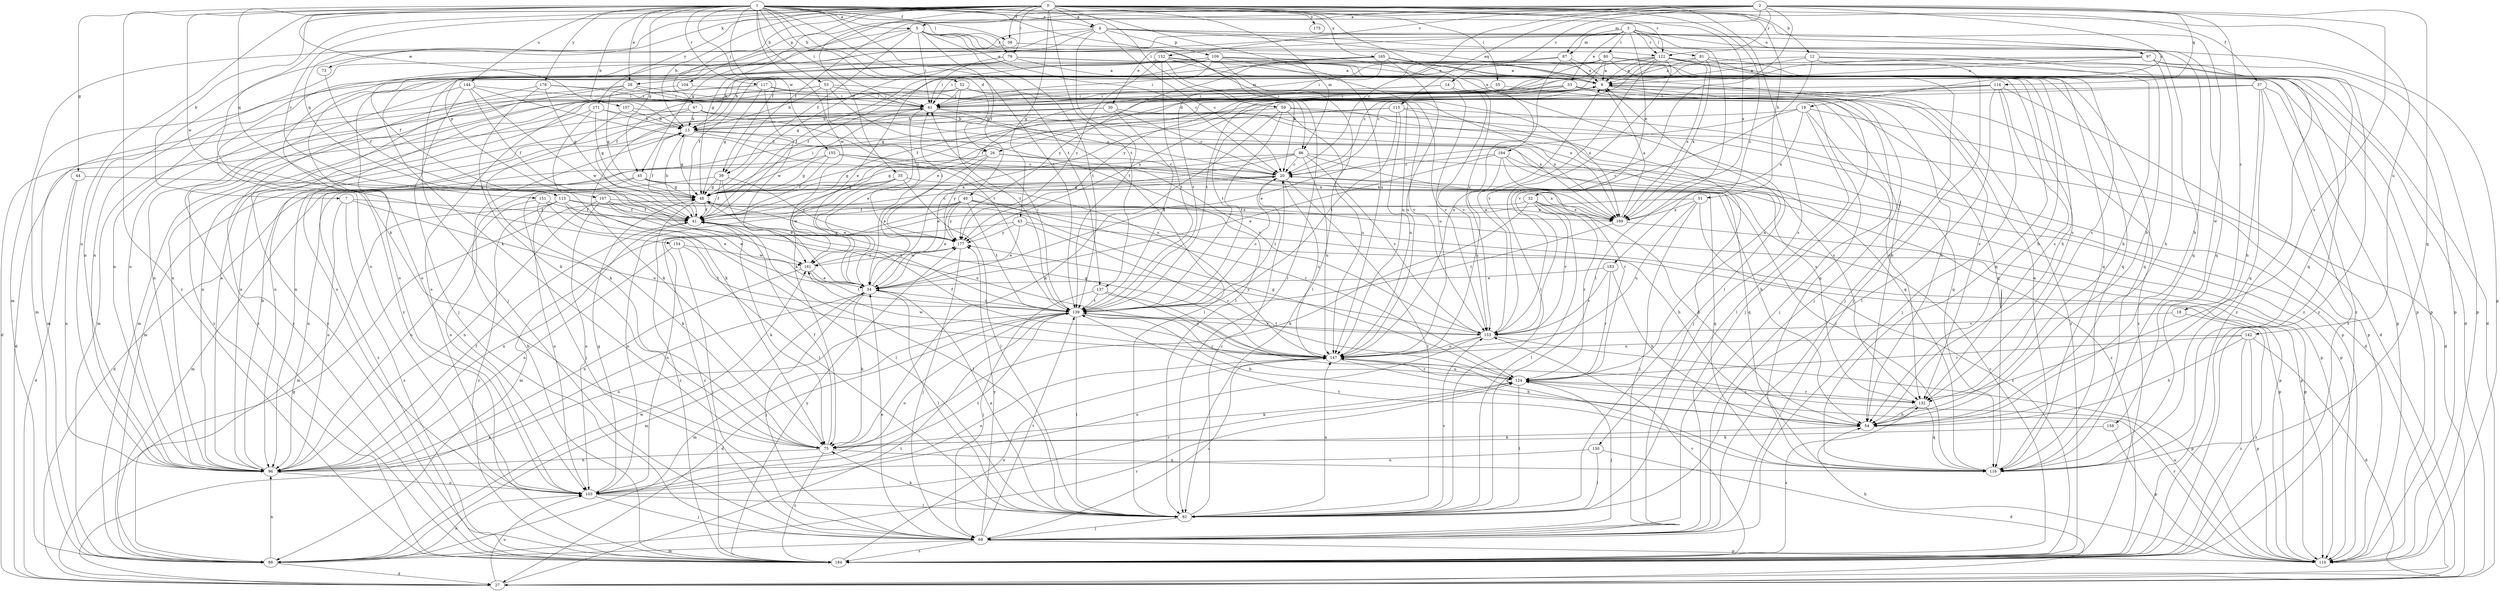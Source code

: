 strict digraph  {
0;
1;
2;
3;
4;
5;
6;
7;
12;
13;
14;
18;
19;
20;
26;
27;
28;
30;
32;
33;
34;
35;
37;
38;
39;
40;
41;
43;
44;
45;
48;
51;
52;
53;
54;
55;
59;
61;
67;
68;
73;
75;
79;
80;
81;
82;
86;
87;
88;
96;
97;
103;
104;
107;
109;
110;
113;
114;
115;
116;
117;
122;
124;
130;
132;
137;
139;
142;
144;
147;
151;
152;
153;
154;
155;
157;
158;
161;
164;
165;
169;
171;
175;
176;
177;
183;
184;
0 -> 4  [label=a];
0 -> 7  [label=b];
0 -> 12  [label=b];
0 -> 13  [label=b];
0 -> 35  [label=f];
0 -> 37  [label=f];
0 -> 38  [label=f];
0 -> 43  [label=g];
0 -> 51  [label=h];
0 -> 55  [label=i];
0 -> 59  [label=i];
0 -> 67  [label=j];
0 -> 73  [label=k];
0 -> 75  [label=k];
0 -> 79  [label=l];
0 -> 86  [label=m];
0 -> 96  [label=n];
0 -> 104  [label=p];
0 -> 113  [label=q];
0 -> 130  [label=s];
0 -> 137  [label=t];
0 -> 142  [label=u];
0 -> 151  [label=v];
0 -> 164  [label=x];
0 -> 165  [label=x];
0 -> 171  [label=y];
0 -> 175  [label=y];
0 -> 183  [label=z];
1 -> 4  [label=a];
1 -> 5  [label=a];
1 -> 13  [label=b];
1 -> 26  [label=d];
1 -> 28  [label=e];
1 -> 38  [label=f];
1 -> 39  [label=f];
1 -> 44  [label=g];
1 -> 45  [label=g];
1 -> 52  [label=h];
1 -> 53  [label=h];
1 -> 61  [label=i];
1 -> 79  [label=l];
1 -> 86  [label=m];
1 -> 113  [label=q];
1 -> 117  [label=r];
1 -> 122  [label=r];
1 -> 137  [label=t];
1 -> 139  [label=t];
1 -> 144  [label=u];
1 -> 147  [label=u];
1 -> 154  [label=w];
1 -> 155  [label=w];
1 -> 157  [label=w];
1 -> 158  [label=w];
1 -> 161  [label=w];
1 -> 169  [label=x];
1 -> 176  [label=y];
1 -> 184  [label=z];
2 -> 5  [label=a];
2 -> 14  [label=c];
2 -> 18  [label=c];
2 -> 19  [label=c];
2 -> 20  [label=c];
2 -> 39  [label=f];
2 -> 45  [label=g];
2 -> 48  [label=g];
2 -> 87  [label=m];
2 -> 114  [label=q];
2 -> 115  [label=q];
2 -> 116  [label=q];
2 -> 122  [label=r];
2 -> 132  [label=s];
2 -> 152  [label=v];
2 -> 153  [label=v];
3 -> 28  [label=e];
3 -> 30  [label=e];
3 -> 32  [label=e];
3 -> 33  [label=e];
3 -> 80  [label=l];
3 -> 81  [label=l];
3 -> 82  [label=l];
3 -> 87  [label=m];
3 -> 97  [label=o];
3 -> 103  [label=o];
3 -> 116  [label=q];
3 -> 122  [label=r];
4 -> 6  [label=a];
4 -> 20  [label=c];
4 -> 54  [label=h];
4 -> 75  [label=k];
4 -> 96  [label=n];
4 -> 107  [label=p];
4 -> 109  [label=p];
4 -> 110  [label=p];
4 -> 116  [label=q];
4 -> 139  [label=t];
5 -> 20  [label=c];
5 -> 39  [label=f];
5 -> 40  [label=f];
5 -> 61  [label=i];
5 -> 82  [label=l];
5 -> 88  [label=m];
5 -> 96  [label=n];
5 -> 122  [label=r];
5 -> 139  [label=t];
5 -> 153  [label=v];
6 -> 61  [label=i];
6 -> 68  [label=j];
6 -> 132  [label=s];
6 -> 177  [label=y];
6 -> 184  [label=z];
7 -> 41  [label=f];
7 -> 96  [label=n];
7 -> 147  [label=u];
7 -> 184  [label=z];
12 -> 6  [label=a];
12 -> 26  [label=d];
12 -> 54  [label=h];
12 -> 68  [label=j];
12 -> 116  [label=q];
12 -> 153  [label=v];
13 -> 26  [label=d];
13 -> 41  [label=f];
13 -> 48  [label=g];
13 -> 132  [label=s];
13 -> 153  [label=v];
14 -> 61  [label=i];
14 -> 88  [label=m];
14 -> 147  [label=u];
14 -> 153  [label=v];
18 -> 153  [label=v];
18 -> 184  [label=z];
19 -> 13  [label=b];
19 -> 27  [label=d];
19 -> 34  [label=e];
19 -> 82  [label=l];
19 -> 132  [label=s];
19 -> 169  [label=x];
20 -> 48  [label=g];
20 -> 82  [label=l];
20 -> 103  [label=o];
20 -> 139  [label=t];
20 -> 147  [label=u];
26 -> 20  [label=c];
26 -> 34  [label=e];
26 -> 48  [label=g];
26 -> 169  [label=x];
26 -> 177  [label=y];
27 -> 34  [label=e];
27 -> 48  [label=g];
27 -> 103  [label=o];
27 -> 139  [label=t];
28 -> 48  [label=g];
28 -> 61  [label=i];
28 -> 88  [label=m];
28 -> 153  [label=v];
28 -> 184  [label=z];
30 -> 13  [label=b];
30 -> 20  [label=c];
30 -> 88  [label=m];
30 -> 96  [label=n];
30 -> 110  [label=p];
30 -> 116  [label=q];
30 -> 139  [label=t];
32 -> 41  [label=f];
32 -> 54  [label=h];
32 -> 75  [label=k];
32 -> 82  [label=l];
32 -> 124  [label=r];
32 -> 153  [label=v];
32 -> 169  [label=x];
33 -> 54  [label=h];
33 -> 61  [label=i];
33 -> 68  [label=j];
33 -> 75  [label=k];
33 -> 139  [label=t];
33 -> 184  [label=z];
34 -> 6  [label=a];
34 -> 68  [label=j];
34 -> 75  [label=k];
34 -> 82  [label=l];
34 -> 88  [label=m];
34 -> 139  [label=t];
35 -> 34  [label=e];
35 -> 48  [label=g];
35 -> 82  [label=l];
35 -> 116  [label=q];
35 -> 161  [label=w];
37 -> 41  [label=f];
37 -> 54  [label=h];
37 -> 61  [label=i];
37 -> 110  [label=p];
37 -> 116  [label=q];
37 -> 184  [label=z];
38 -> 41  [label=f];
38 -> 54  [label=h];
39 -> 34  [label=e];
39 -> 41  [label=f];
39 -> 48  [label=g];
39 -> 96  [label=n];
39 -> 177  [label=y];
40 -> 34  [label=e];
40 -> 41  [label=f];
40 -> 54  [label=h];
40 -> 103  [label=o];
40 -> 110  [label=p];
40 -> 139  [label=t];
40 -> 169  [label=x];
40 -> 177  [label=y];
40 -> 184  [label=z];
41 -> 13  [label=b];
41 -> 20  [label=c];
41 -> 75  [label=k];
41 -> 82  [label=l];
41 -> 96  [label=n];
41 -> 177  [label=y];
43 -> 34  [label=e];
43 -> 103  [label=o];
43 -> 110  [label=p];
43 -> 124  [label=r];
43 -> 177  [label=y];
44 -> 27  [label=d];
44 -> 48  [label=g];
44 -> 96  [label=n];
45 -> 48  [label=g];
45 -> 68  [label=j];
45 -> 88  [label=m];
45 -> 124  [label=r];
45 -> 169  [label=x];
48 -> 41  [label=f];
48 -> 61  [label=i];
48 -> 139  [label=t];
48 -> 184  [label=z];
51 -> 68  [label=j];
51 -> 88  [label=m];
51 -> 147  [label=u];
51 -> 169  [label=x];
51 -> 184  [label=z];
52 -> 54  [label=h];
52 -> 61  [label=i];
52 -> 96  [label=n];
52 -> 103  [label=o];
52 -> 116  [label=q];
52 -> 139  [label=t];
53 -> 13  [label=b];
53 -> 27  [label=d];
53 -> 61  [label=i];
53 -> 82  [label=l];
53 -> 88  [label=m];
53 -> 169  [label=x];
53 -> 177  [label=y];
54 -> 75  [label=k];
55 -> 61  [label=i];
55 -> 116  [label=q];
59 -> 13  [label=b];
59 -> 27  [label=d];
59 -> 75  [label=k];
59 -> 116  [label=q];
59 -> 139  [label=t];
59 -> 147  [label=u];
61 -> 13  [label=b];
61 -> 34  [label=e];
61 -> 75  [label=k];
61 -> 82  [label=l];
61 -> 132  [label=s];
67 -> 13  [label=b];
67 -> 20  [label=c];
67 -> 27  [label=d];
67 -> 96  [label=n];
67 -> 147  [label=u];
68 -> 34  [label=e];
68 -> 88  [label=m];
68 -> 110  [label=p];
68 -> 139  [label=t];
68 -> 147  [label=u];
68 -> 177  [label=y];
68 -> 184  [label=z];
73 -> 41  [label=f];
75 -> 41  [label=f];
75 -> 96  [label=n];
75 -> 116  [label=q];
75 -> 184  [label=z];
79 -> 6  [label=a];
79 -> 61  [label=i];
79 -> 68  [label=j];
79 -> 96  [label=n];
79 -> 110  [label=p];
79 -> 116  [label=q];
79 -> 132  [label=s];
79 -> 184  [label=z];
80 -> 6  [label=a];
80 -> 20  [label=c];
80 -> 27  [label=d];
80 -> 41  [label=f];
80 -> 103  [label=o];
80 -> 116  [label=q];
80 -> 139  [label=t];
80 -> 184  [label=z];
81 -> 6  [label=a];
81 -> 34  [label=e];
81 -> 68  [label=j];
81 -> 132  [label=s];
81 -> 169  [label=x];
82 -> 20  [label=c];
82 -> 34  [label=e];
82 -> 68  [label=j];
82 -> 75  [label=k];
82 -> 147  [label=u];
82 -> 153  [label=v];
86 -> 20  [label=c];
86 -> 27  [label=d];
86 -> 34  [label=e];
86 -> 48  [label=g];
86 -> 110  [label=p];
86 -> 116  [label=q];
86 -> 147  [label=u];
86 -> 153  [label=v];
87 -> 6  [label=a];
87 -> 41  [label=f];
87 -> 61  [label=i];
87 -> 116  [label=q];
87 -> 147  [label=u];
88 -> 27  [label=d];
88 -> 96  [label=n];
88 -> 103  [label=o];
88 -> 124  [label=r];
88 -> 161  [label=w];
96 -> 6  [label=a];
96 -> 13  [label=b];
96 -> 41  [label=f];
96 -> 103  [label=o];
97 -> 6  [label=a];
97 -> 13  [label=b];
97 -> 41  [label=f];
97 -> 54  [label=h];
97 -> 110  [label=p];
97 -> 184  [label=z];
103 -> 48  [label=g];
103 -> 68  [label=j];
103 -> 82  [label=l];
103 -> 124  [label=r];
103 -> 139  [label=t];
104 -> 61  [label=i];
104 -> 103  [label=o];
107 -> 34  [label=e];
107 -> 41  [label=f];
107 -> 96  [label=n];
107 -> 103  [label=o];
107 -> 110  [label=p];
107 -> 147  [label=u];
109 -> 6  [label=a];
109 -> 13  [label=b];
109 -> 34  [label=e];
109 -> 54  [label=h];
109 -> 61  [label=i];
109 -> 82  [label=l];
109 -> 96  [label=n];
109 -> 110  [label=p];
109 -> 147  [label=u];
110 -> 54  [label=h];
110 -> 124  [label=r];
110 -> 147  [label=u];
113 -> 34  [label=e];
113 -> 41  [label=f];
113 -> 82  [label=l];
113 -> 88  [label=m];
113 -> 103  [label=o];
113 -> 169  [label=x];
113 -> 184  [label=z];
114 -> 27  [label=d];
114 -> 41  [label=f];
114 -> 48  [label=g];
114 -> 61  [label=i];
114 -> 68  [label=j];
114 -> 82  [label=l];
114 -> 132  [label=s];
115 -> 13  [label=b];
115 -> 68  [label=j];
115 -> 96  [label=n];
115 -> 110  [label=p];
115 -> 139  [label=t];
115 -> 147  [label=u];
116 -> 6  [label=a];
116 -> 20  [label=c];
116 -> 139  [label=t];
117 -> 48  [label=g];
117 -> 61  [label=i];
117 -> 96  [label=n];
117 -> 161  [label=w];
117 -> 169  [label=x];
117 -> 184  [label=z];
122 -> 6  [label=a];
122 -> 20  [label=c];
122 -> 41  [label=f];
122 -> 82  [label=l];
122 -> 110  [label=p];
122 -> 116  [label=q];
122 -> 153  [label=v];
122 -> 169  [label=x];
122 -> 177  [label=y];
122 -> 184  [label=z];
124 -> 6  [label=a];
124 -> 48  [label=g];
124 -> 68  [label=j];
124 -> 75  [label=k];
124 -> 82  [label=l];
124 -> 132  [label=s];
124 -> 147  [label=u];
130 -> 27  [label=d];
130 -> 82  [label=l];
130 -> 96  [label=n];
132 -> 54  [label=h];
132 -> 116  [label=q];
132 -> 124  [label=r];
137 -> 68  [label=j];
137 -> 116  [label=q];
137 -> 139  [label=t];
137 -> 147  [label=u];
139 -> 20  [label=c];
139 -> 27  [label=d];
139 -> 54  [label=h];
139 -> 61  [label=i];
139 -> 82  [label=l];
139 -> 88  [label=m];
139 -> 96  [label=n];
139 -> 103  [label=o];
139 -> 124  [label=r];
139 -> 153  [label=v];
142 -> 27  [label=d];
142 -> 54  [label=h];
142 -> 110  [label=p];
142 -> 124  [label=r];
142 -> 147  [label=u];
142 -> 184  [label=z];
144 -> 41  [label=f];
144 -> 61  [label=i];
144 -> 68  [label=j];
144 -> 139  [label=t];
144 -> 161  [label=w];
144 -> 184  [label=z];
147 -> 41  [label=f];
147 -> 48  [label=g];
147 -> 54  [label=h];
147 -> 103  [label=o];
147 -> 124  [label=r];
147 -> 161  [label=w];
151 -> 41  [label=f];
151 -> 75  [label=k];
151 -> 82  [label=l];
151 -> 96  [label=n];
152 -> 6  [label=a];
152 -> 20  [label=c];
152 -> 48  [label=g];
152 -> 82  [label=l];
152 -> 103  [label=o];
152 -> 139  [label=t];
152 -> 177  [label=y];
152 -> 184  [label=z];
153 -> 6  [label=a];
153 -> 103  [label=o];
153 -> 110  [label=p];
153 -> 139  [label=t];
153 -> 147  [label=u];
153 -> 177  [label=y];
154 -> 68  [label=j];
154 -> 96  [label=n];
154 -> 139  [label=t];
154 -> 161  [label=w];
155 -> 20  [label=c];
155 -> 41  [label=f];
155 -> 48  [label=g];
155 -> 54  [label=h];
155 -> 169  [label=x];
155 -> 184  [label=z];
157 -> 13  [label=b];
157 -> 75  [label=k];
157 -> 169  [label=x];
158 -> 75  [label=k];
158 -> 110  [label=p];
161 -> 34  [label=e];
161 -> 96  [label=n];
161 -> 139  [label=t];
161 -> 177  [label=y];
164 -> 20  [label=c];
164 -> 34  [label=e];
164 -> 110  [label=p];
164 -> 124  [label=r];
164 -> 147  [label=u];
164 -> 184  [label=z];
165 -> 6  [label=a];
165 -> 27  [label=d];
165 -> 54  [label=h];
165 -> 61  [label=i];
165 -> 68  [label=j];
165 -> 88  [label=m];
165 -> 139  [label=t];
165 -> 147  [label=u];
165 -> 177  [label=y];
169 -> 6  [label=a];
169 -> 110  [label=p];
169 -> 139  [label=t];
171 -> 13  [label=b];
171 -> 48  [label=g];
171 -> 75  [label=k];
171 -> 96  [label=n];
171 -> 169  [label=x];
176 -> 48  [label=g];
176 -> 61  [label=i];
176 -> 75  [label=k];
176 -> 153  [label=v];
176 -> 184  [label=z];
177 -> 61  [label=i];
177 -> 68  [label=j];
177 -> 161  [label=w];
183 -> 34  [label=e];
183 -> 54  [label=h];
183 -> 124  [label=r];
183 -> 153  [label=v];
184 -> 13  [label=b];
184 -> 20  [label=c];
184 -> 132  [label=s];
184 -> 147  [label=u];
184 -> 153  [label=v];
184 -> 177  [label=y];
}
